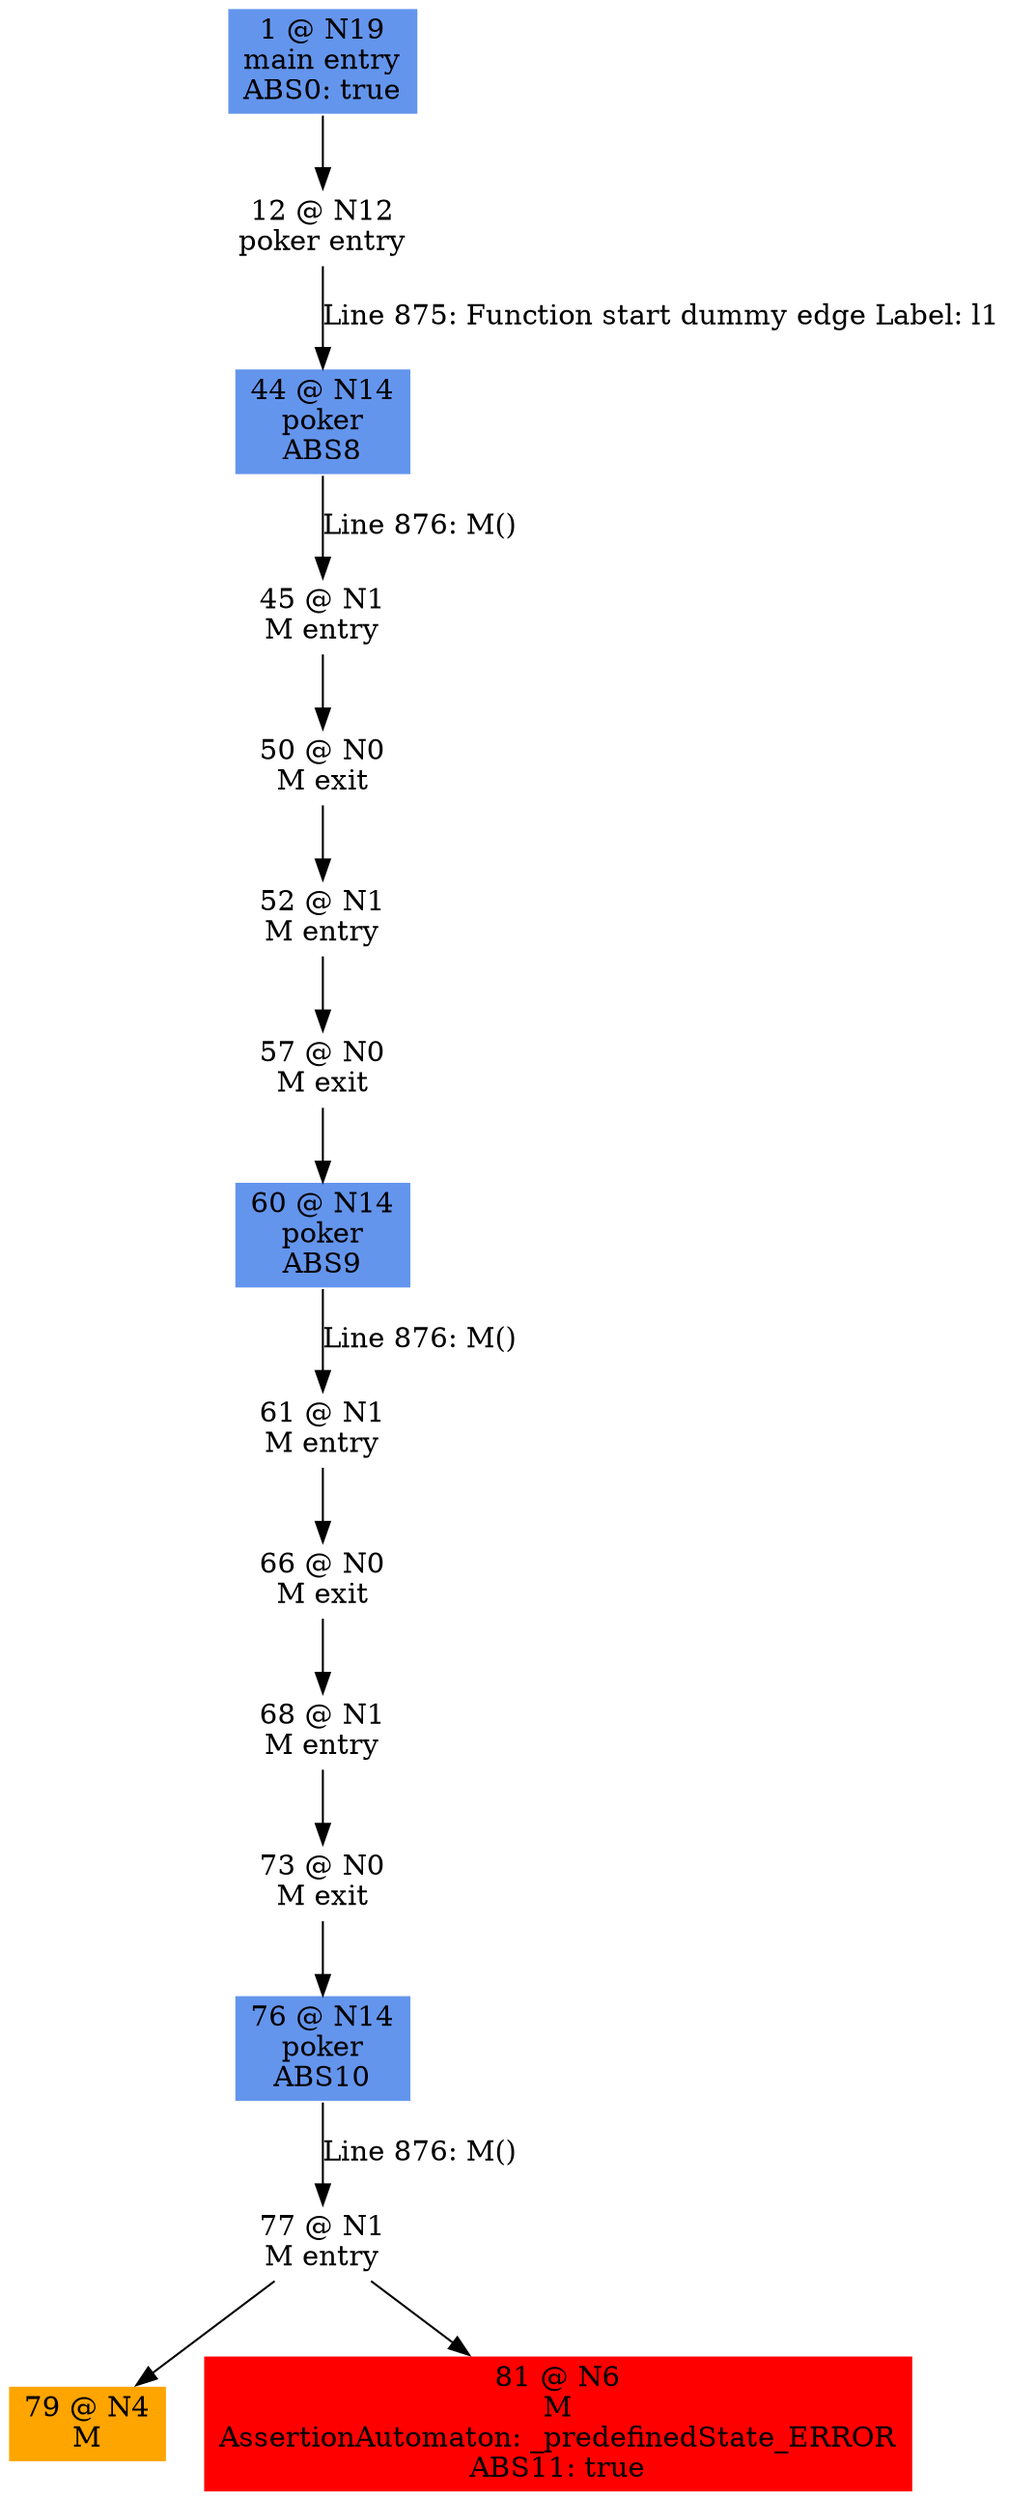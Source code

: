 digraph ARG {
node [style="filled" shape="box" color="white"]
1 [fillcolor="cornflowerblue" label="1 @ N19\nmain entry\nABS0: true" id="1"]
12 [label="12 @ N12\npoker entry" id="12"]
44 [fillcolor="cornflowerblue" label="44 @ N14\npoker\nABS8" id="44"]
45 [label="45 @ N1\nM entry" id="45"]
50 [label="50 @ N0\nM exit" id="50"]
52 [label="52 @ N1\nM entry" id="52"]
57 [label="57 @ N0\nM exit" id="57"]
60 [fillcolor="cornflowerblue" label="60 @ N14\npoker\nABS9" id="60"]
61 [label="61 @ N1\nM entry" id="61"]
66 [label="66 @ N0\nM exit" id="66"]
68 [label="68 @ N1\nM entry" id="68"]
73 [label="73 @ N0\nM exit" id="73"]
76 [fillcolor="cornflowerblue" label="76 @ N14\npoker\nABS10" id="76"]
77 [label="77 @ N1\nM entry" id="77"]
79 [fillcolor="orange" label="79 @ N4\nM" id="79"]
81 [fillcolor="red" label="81 @ N6\nM\nAssertionAutomaton: _predefinedState_ERROR\nABS11: true" id="81"]
1 -> 12 []
12 -> 44 [label="Line 875: Function start dummy edge Label: l1" id="12 -> 44"]
44 -> 45 [label="Line 876: M()" id="44 -> 45"]
45 -> 50 []
50 -> 52 []
52 -> 57 []
57 -> 60 []
60 -> 61 [label="Line 876: M()" id="60 -> 61"]
61 -> 66 []
66 -> 68 []
68 -> 73 []
73 -> 76 []
76 -> 77 [label="Line 876: M()" id="76 -> 77"]
77 -> 81 []
77 -> 79 []
}
